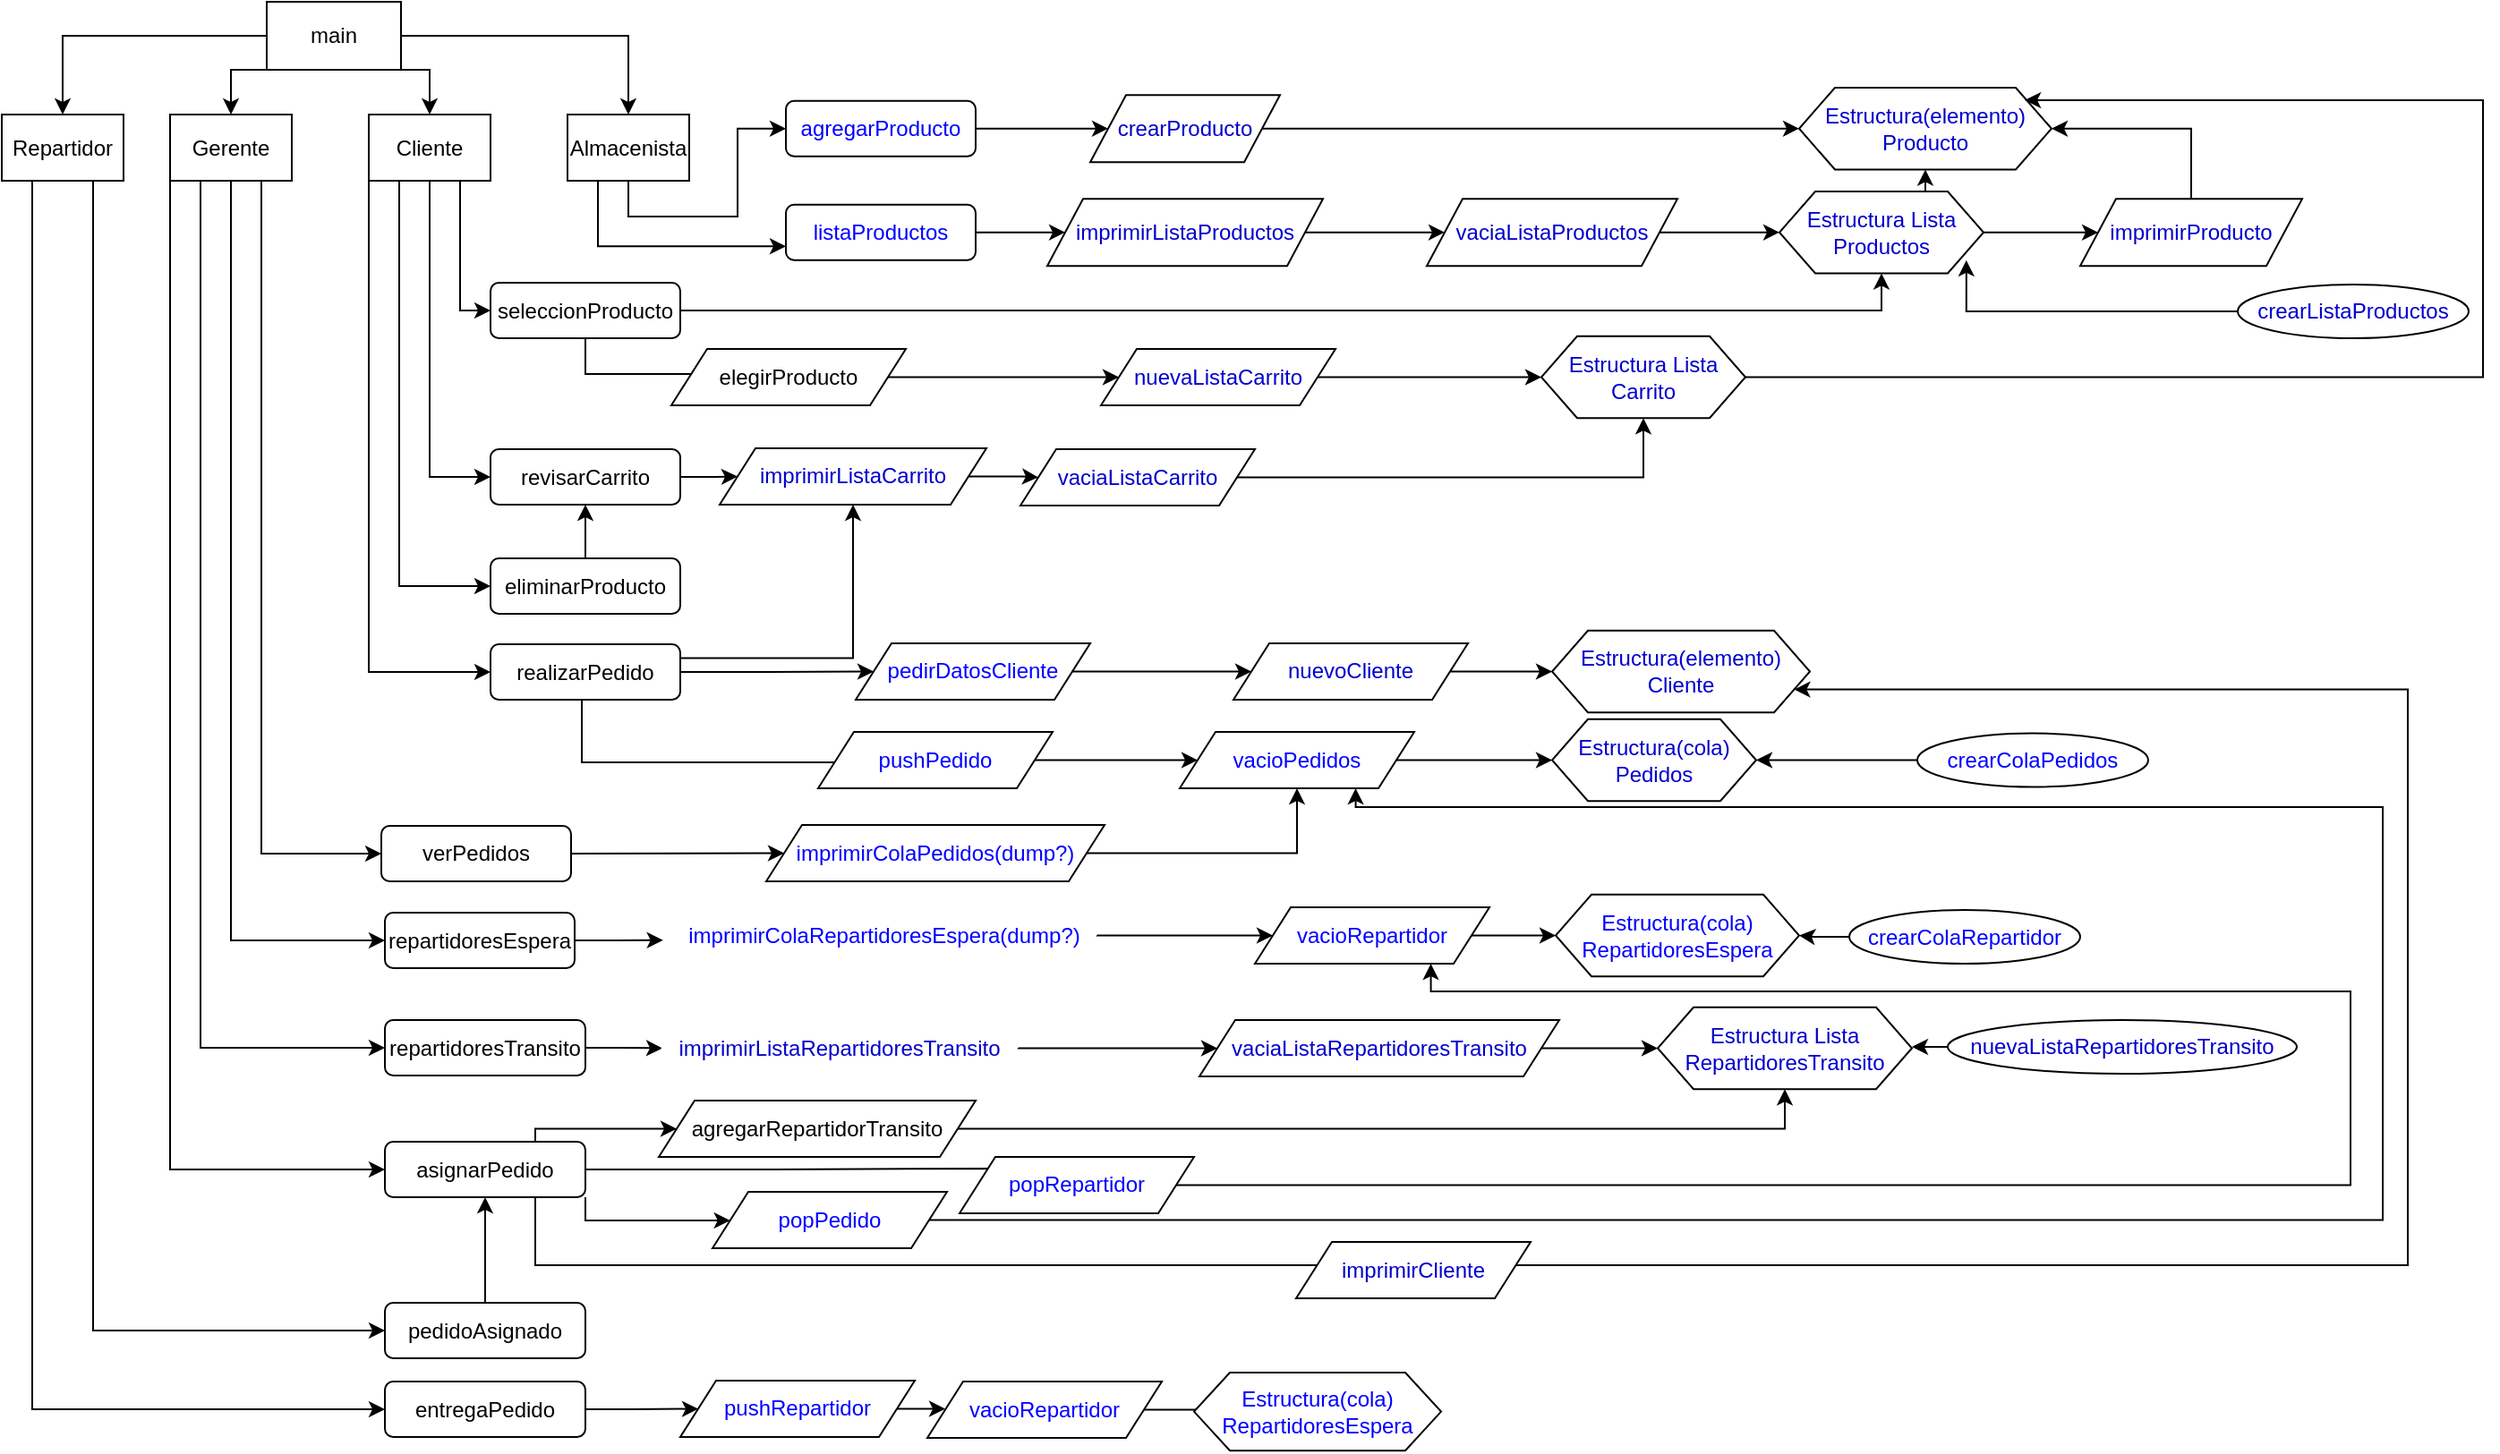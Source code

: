 <mxfile>
    <diagram id="2bmFdXmFBogVM8fUGb1J" name="Page-1">
        <mxGraphModel dx="650" dy="478" grid="0" gridSize="10" guides="1" tooltips="1" connect="1" arrows="1" fold="1" page="1" pageScale="1" pageWidth="827" pageHeight="1169" math="0" shadow="0">
            <root>
                <mxCell id="0"/>
                <mxCell id="1" parent="0"/>
                <mxCell id="X82TEkIW_1v4thmt-Yyp-21" style="edgeStyle=orthogonalEdgeStyle;rounded=0;orthogonalLoop=1;jettySize=auto;html=1;exitX=0;exitY=1;exitDx=0;exitDy=0;entryX=0.5;entryY=0;entryDx=0;entryDy=0;" parent="1" source="X82TEkIW_1v4thmt-Yyp-1" target="X82TEkIW_1v4thmt-Yyp-6" edge="1">
                    <mxGeometry relative="1" as="geometry"/>
                </mxCell>
                <mxCell id="X82TEkIW_1v4thmt-Yyp-23" style="edgeStyle=orthogonalEdgeStyle;rounded=0;orthogonalLoop=1;jettySize=auto;html=1;exitX=1;exitY=0.5;exitDx=0;exitDy=0;entryX=0.5;entryY=0;entryDx=0;entryDy=0;" parent="1" source="X82TEkIW_1v4thmt-Yyp-1" target="X82TEkIW_1v4thmt-Yyp-4" edge="1">
                    <mxGeometry relative="1" as="geometry"/>
                </mxCell>
                <mxCell id="X82TEkIW_1v4thmt-Yyp-52" style="edgeStyle=orthogonalEdgeStyle;rounded=0;orthogonalLoop=1;jettySize=auto;html=1;exitX=1;exitY=1;exitDx=0;exitDy=0;entryX=0.5;entryY=0;entryDx=0;entryDy=0;" parent="1" source="X82TEkIW_1v4thmt-Yyp-1" target="X82TEkIW_1v4thmt-Yyp-2" edge="1">
                    <mxGeometry relative="1" as="geometry"/>
                </mxCell>
                <mxCell id="X82TEkIW_1v4thmt-Yyp-53" style="edgeStyle=orthogonalEdgeStyle;rounded=0;orthogonalLoop=1;jettySize=auto;html=1;entryX=0.5;entryY=0;entryDx=0;entryDy=0;" parent="1" source="X82TEkIW_1v4thmt-Yyp-1" target="X82TEkIW_1v4thmt-Yyp-5" edge="1">
                    <mxGeometry relative="1" as="geometry"/>
                </mxCell>
                <mxCell id="X82TEkIW_1v4thmt-Yyp-1" value="main" style="rounded=0;whiteSpace=wrap;html=1;" parent="1" vertex="1">
                    <mxGeometry x="339" y="12" width="75" height="38" as="geometry"/>
                </mxCell>
                <mxCell id="X82TEkIW_1v4thmt-Yyp-84" style="edgeStyle=orthogonalEdgeStyle;rounded=0;orthogonalLoop=1;jettySize=auto;html=1;exitX=0.5;exitY=1;exitDx=0;exitDy=0;entryX=0;entryY=0.5;entryDx=0;entryDy=0;" parent="1" source="X82TEkIW_1v4thmt-Yyp-2" target="X82TEkIW_1v4thmt-Yyp-83" edge="1">
                    <mxGeometry relative="1" as="geometry"/>
                </mxCell>
                <mxCell id="X82TEkIW_1v4thmt-Yyp-92" style="edgeStyle=orthogonalEdgeStyle;rounded=0;orthogonalLoop=1;jettySize=auto;html=1;exitX=0.25;exitY=1;exitDx=0;exitDy=0;entryX=0;entryY=0.5;entryDx=0;entryDy=0;" parent="1" source="X82TEkIW_1v4thmt-Yyp-2" target="X82TEkIW_1v4thmt-Yyp-91" edge="1">
                    <mxGeometry relative="1" as="geometry"/>
                </mxCell>
                <mxCell id="X82TEkIW_1v4thmt-Yyp-95" style="edgeStyle=orthogonalEdgeStyle;rounded=0;orthogonalLoop=1;jettySize=auto;html=1;exitX=0;exitY=1;exitDx=0;exitDy=0;entryX=0;entryY=0.5;entryDx=0;entryDy=0;" parent="1" source="X82TEkIW_1v4thmt-Yyp-2" target="X82TEkIW_1v4thmt-Yyp-94" edge="1">
                    <mxGeometry relative="1" as="geometry"/>
                </mxCell>
                <mxCell id="X82TEkIW_1v4thmt-Yyp-96" style="edgeStyle=orthogonalEdgeStyle;rounded=0;orthogonalLoop=1;jettySize=auto;html=1;exitX=0.75;exitY=1;exitDx=0;exitDy=0;entryX=0;entryY=0.5;entryDx=0;entryDy=0;" parent="1" source="X82TEkIW_1v4thmt-Yyp-2" target="X82TEkIW_1v4thmt-Yyp-54" edge="1">
                    <mxGeometry relative="1" as="geometry">
                        <Array as="points">
                            <mxPoint x="447" y="184"/>
                        </Array>
                    </mxGeometry>
                </mxCell>
                <mxCell id="X82TEkIW_1v4thmt-Yyp-2" value="Cliente" style="rounded=0;whiteSpace=wrap;html=1;" parent="1" vertex="1">
                    <mxGeometry x="396" y="75" width="68" height="37" as="geometry"/>
                </mxCell>
                <mxCell id="X82TEkIW_1v4thmt-Yyp-28" style="edgeStyle=orthogonalEdgeStyle;rounded=0;orthogonalLoop=1;jettySize=auto;html=1;exitX=0.5;exitY=1;exitDx=0;exitDy=0;entryX=0;entryY=0.5;entryDx=0;entryDy=0;" parent="1" source="X82TEkIW_1v4thmt-Yyp-4" target="X82TEkIW_1v4thmt-Yyp-24" edge="1">
                    <mxGeometry relative="1" as="geometry"/>
                </mxCell>
                <mxCell id="X82TEkIW_1v4thmt-Yyp-30" style="edgeStyle=orthogonalEdgeStyle;rounded=0;orthogonalLoop=1;jettySize=auto;html=1;exitX=0.25;exitY=1;exitDx=0;exitDy=0;entryX=0;entryY=0.75;entryDx=0;entryDy=0;" parent="1" source="X82TEkIW_1v4thmt-Yyp-4" target="X82TEkIW_1v4thmt-Yyp-29" edge="1">
                    <mxGeometry relative="1" as="geometry"/>
                </mxCell>
                <mxCell id="X82TEkIW_1v4thmt-Yyp-4" value="Almacenista" style="rounded=0;whiteSpace=wrap;html=1;" parent="1" vertex="1">
                    <mxGeometry x="507" y="75" width="68" height="37" as="geometry"/>
                </mxCell>
                <mxCell id="X82TEkIW_1v4thmt-Yyp-168" style="edgeStyle=orthogonalEdgeStyle;rounded=0;orthogonalLoop=1;jettySize=auto;html=1;exitX=0.75;exitY=1;exitDx=0;exitDy=0;entryX=0;entryY=0.5;entryDx=0;entryDy=0;" parent="1" source="X82TEkIW_1v4thmt-Yyp-5" target="X82TEkIW_1v4thmt-Yyp-167" edge="1">
                    <mxGeometry relative="1" as="geometry"/>
                </mxCell>
                <mxCell id="X82TEkIW_1v4thmt-Yyp-172" style="edgeStyle=orthogonalEdgeStyle;rounded=0;orthogonalLoop=1;jettySize=auto;html=1;exitX=0.25;exitY=1;exitDx=0;exitDy=0;entryX=0;entryY=0.5;entryDx=0;entryDy=0;" parent="1" source="X82TEkIW_1v4thmt-Yyp-5" target="X82TEkIW_1v4thmt-Yyp-171" edge="1">
                    <mxGeometry relative="1" as="geometry"/>
                </mxCell>
                <mxCell id="X82TEkIW_1v4thmt-Yyp-5" value="Repartidor" style="rounded=0;whiteSpace=wrap;html=1;" parent="1" vertex="1">
                    <mxGeometry x="191" y="75" width="68" height="37" as="geometry"/>
                </mxCell>
                <mxCell id="X82TEkIW_1v4thmt-Yyp-117" style="edgeStyle=orthogonalEdgeStyle;rounded=0;orthogonalLoop=1;jettySize=auto;html=1;exitX=0.75;exitY=1;exitDx=0;exitDy=0;entryX=0;entryY=0.5;entryDx=0;entryDy=0;" parent="1" source="X82TEkIW_1v4thmt-Yyp-6" target="X82TEkIW_1v4thmt-Yyp-116" edge="1">
                    <mxGeometry relative="1" as="geometry"/>
                </mxCell>
                <mxCell id="X82TEkIW_1v4thmt-Yyp-122" style="edgeStyle=orthogonalEdgeStyle;rounded=0;orthogonalLoop=1;jettySize=auto;html=1;exitX=0.5;exitY=1;exitDx=0;exitDy=0;entryX=0;entryY=0.5;entryDx=0;entryDy=0;" parent="1" source="X82TEkIW_1v4thmt-Yyp-6" target="X82TEkIW_1v4thmt-Yyp-121" edge="1">
                    <mxGeometry relative="1" as="geometry"/>
                </mxCell>
                <mxCell id="X82TEkIW_1v4thmt-Yyp-132" style="edgeStyle=orthogonalEdgeStyle;rounded=0;orthogonalLoop=1;jettySize=auto;html=1;exitX=0.25;exitY=1;exitDx=0;exitDy=0;entryX=0;entryY=0.5;entryDx=0;entryDy=0;" parent="1" source="X82TEkIW_1v4thmt-Yyp-6" target="X82TEkIW_1v4thmt-Yyp-131" edge="1">
                    <mxGeometry relative="1" as="geometry"/>
                </mxCell>
                <mxCell id="X82TEkIW_1v4thmt-Yyp-146" style="edgeStyle=orthogonalEdgeStyle;rounded=0;orthogonalLoop=1;jettySize=auto;html=1;exitX=0;exitY=1;exitDx=0;exitDy=0;entryX=0;entryY=0.5;entryDx=0;entryDy=0;" parent="1" source="X82TEkIW_1v4thmt-Yyp-6" target="X82TEkIW_1v4thmt-Yyp-145" edge="1">
                    <mxGeometry relative="1" as="geometry"/>
                </mxCell>
                <mxCell id="X82TEkIW_1v4thmt-Yyp-6" value="Gerente" style="rounded=0;whiteSpace=wrap;html=1;" parent="1" vertex="1">
                    <mxGeometry x="285" y="75" width="68" height="37" as="geometry"/>
                </mxCell>
                <mxCell id="X82TEkIW_1v4thmt-Yyp-24" value="&lt;font color=&quot;#0000ff&quot;&gt;agregarProducto&lt;/font&gt;" style="rounded=1;whiteSpace=wrap;html=1;" parent="1" vertex="1">
                    <mxGeometry x="629" y="67.37" width="106" height="31" as="geometry"/>
                </mxCell>
                <mxCell id="X82TEkIW_1v4thmt-Yyp-39" style="edgeStyle=orthogonalEdgeStyle;rounded=0;orthogonalLoop=1;jettySize=auto;html=1;exitX=1;exitY=0.5;exitDx=0;exitDy=0;entryX=0;entryY=0.5;entryDx=0;entryDy=0;" parent="1" source="X82TEkIW_1v4thmt-Yyp-25" target="X82TEkIW_1v4thmt-Yyp-38" edge="1">
                    <mxGeometry relative="1" as="geometry"/>
                </mxCell>
                <mxCell id="X82TEkIW_1v4thmt-Yyp-25" value="&lt;font color=&quot;#0000cc&quot;&gt;crearProducto&lt;/font&gt;" style="shape=parallelogram;perimeter=parallelogramPerimeter;whiteSpace=wrap;html=1;fixedSize=1;" parent="1" vertex="1">
                    <mxGeometry x="799" y="64.12" width="106" height="37.5" as="geometry"/>
                </mxCell>
                <mxCell id="X82TEkIW_1v4thmt-Yyp-26" value="" style="edgeStyle=orthogonalEdgeStyle;rounded=0;orthogonalLoop=1;jettySize=auto;html=1;" parent="1" source="X82TEkIW_1v4thmt-Yyp-24" target="X82TEkIW_1v4thmt-Yyp-25" edge="1">
                    <mxGeometry relative="1" as="geometry"/>
                </mxCell>
                <mxCell id="X82TEkIW_1v4thmt-Yyp-36" style="edgeStyle=orthogonalEdgeStyle;rounded=0;orthogonalLoop=1;jettySize=auto;html=1;" parent="1" source="X82TEkIW_1v4thmt-Yyp-29" target="X82TEkIW_1v4thmt-Yyp-35" edge="1">
                    <mxGeometry relative="1" as="geometry"/>
                </mxCell>
                <mxCell id="X82TEkIW_1v4thmt-Yyp-29" value="&lt;font color=&quot;#0000ff&quot;&gt;listaProductos&lt;/font&gt;" style="rounded=1;whiteSpace=wrap;html=1;" parent="1" vertex="1">
                    <mxGeometry x="629" y="125.37" width="106" height="31" as="geometry"/>
                </mxCell>
                <mxCell id="X82TEkIW_1v4thmt-Yyp-60" style="edgeStyle=orthogonalEdgeStyle;rounded=0;orthogonalLoop=1;jettySize=auto;html=1;entryX=1;entryY=0.5;entryDx=0;entryDy=0;" parent="1" source="X82TEkIW_1v4thmt-Yyp-34" target="X82TEkIW_1v4thmt-Yyp-38" edge="1">
                    <mxGeometry relative="1" as="geometry">
                        <Array as="points">
                            <mxPoint x="1414" y="83"/>
                        </Array>
                    </mxGeometry>
                </mxCell>
                <mxCell id="X82TEkIW_1v4thmt-Yyp-34" value="&lt;font color=&quot;#0000cc&quot;&gt;imprimirProducto&lt;/font&gt;" style="shape=parallelogram;perimeter=parallelogramPerimeter;whiteSpace=wrap;html=1;fixedSize=1;" parent="1" vertex="1">
                    <mxGeometry x="1352" y="122.12" width="124" height="37.5" as="geometry"/>
                </mxCell>
                <mxCell id="X82TEkIW_1v4thmt-Yyp-58" style="edgeStyle=orthogonalEdgeStyle;rounded=0;orthogonalLoop=1;jettySize=auto;html=1;entryX=0;entryY=0.5;entryDx=0;entryDy=0;" parent="1" source="X82TEkIW_1v4thmt-Yyp-35" target="X82TEkIW_1v4thmt-Yyp-73" edge="1">
                    <mxGeometry relative="1" as="geometry">
                        <mxPoint x="948.4" y="140.87" as="targetPoint"/>
                    </mxGeometry>
                </mxCell>
                <mxCell id="X82TEkIW_1v4thmt-Yyp-35" value="&lt;font color=&quot;#0000cc&quot;&gt;imprimirListaProductos&lt;/font&gt;" style="shape=parallelogram;perimeter=parallelogramPerimeter;whiteSpace=wrap;html=1;fixedSize=1;" parent="1" vertex="1">
                    <mxGeometry x="775" y="122.12" width="154" height="37.5" as="geometry"/>
                </mxCell>
                <mxCell id="X82TEkIW_1v4thmt-Yyp-38" value="&lt;font color=&quot;#0000cc&quot;&gt;Estructura(elemento) Producto&lt;/font&gt;" style="shape=hexagon;perimeter=hexagonPerimeter2;whiteSpace=wrap;html=1;fixedSize=1;" parent="1" vertex="1">
                    <mxGeometry x="1195" y="59.99" width="141" height="45.75" as="geometry"/>
                </mxCell>
                <mxCell id="X82TEkIW_1v4thmt-Yyp-62" style="edgeStyle=orthogonalEdgeStyle;rounded=0;orthogonalLoop=1;jettySize=auto;html=1;exitX=1;exitY=0.5;exitDx=0;exitDy=0;entryX=0.5;entryY=1;entryDx=0;entryDy=0;" parent="1" source="X82TEkIW_1v4thmt-Yyp-54" target="X82TEkIW_1v4thmt-Yyp-57" edge="1">
                    <mxGeometry relative="1" as="geometry"/>
                </mxCell>
                <mxCell id="X82TEkIW_1v4thmt-Yyp-79" style="edgeStyle=orthogonalEdgeStyle;rounded=0;orthogonalLoop=1;jettySize=auto;html=1;entryX=0;entryY=0.25;entryDx=0;entryDy=0;" parent="1" source="X82TEkIW_1v4thmt-Yyp-54" target="X82TEkIW_1v4thmt-Yyp-76" edge="1">
                    <mxGeometry relative="1" as="geometry"/>
                </mxCell>
                <mxCell id="X82TEkIW_1v4thmt-Yyp-54" value="seleccionProducto" style="rounded=1;whiteSpace=wrap;html=1;" parent="1" vertex="1">
                    <mxGeometry x="464" y="169" width="106" height="31" as="geometry"/>
                </mxCell>
                <mxCell id="X82TEkIW_1v4thmt-Yyp-59" style="edgeStyle=orthogonalEdgeStyle;rounded=0;orthogonalLoop=1;jettySize=auto;html=1;entryX=0;entryY=0.5;entryDx=0;entryDy=0;" parent="1" source="X82TEkIW_1v4thmt-Yyp-57" target="X82TEkIW_1v4thmt-Yyp-34" edge="1">
                    <mxGeometry relative="1" as="geometry"/>
                </mxCell>
                <mxCell id="X82TEkIW_1v4thmt-Yyp-75" style="edgeStyle=orthogonalEdgeStyle;rounded=0;orthogonalLoop=1;jettySize=auto;html=1;exitX=0.5;exitY=0;exitDx=0;exitDy=0;entryX=0.5;entryY=1;entryDx=0;entryDy=0;" parent="1" source="X82TEkIW_1v4thmt-Yyp-57" target="X82TEkIW_1v4thmt-Yyp-38" edge="1">
                    <mxGeometry relative="1" as="geometry"/>
                </mxCell>
                <mxCell id="X82TEkIW_1v4thmt-Yyp-57" value="&lt;font color=&quot;#0000cc&quot;&gt;Estructura Lista Productos&lt;/font&gt;" style="shape=hexagon;perimeter=hexagonPerimeter2;whiteSpace=wrap;html=1;fixedSize=1;" parent="1" vertex="1">
                    <mxGeometry x="1184" y="117.99" width="114" height="45.75" as="geometry"/>
                </mxCell>
                <mxCell id="X82TEkIW_1v4thmt-Yyp-184" style="edgeStyle=orthogonalEdgeStyle;rounded=0;orthogonalLoop=1;jettySize=auto;html=1;exitX=1;exitY=0.5;exitDx=0;exitDy=0;entryX=0.894;entryY=0.153;entryDx=0;entryDy=0;entryPerimeter=0;fontColor=#0000CC;" parent="1" source="X82TEkIW_1v4thmt-Yyp-63" target="X82TEkIW_1v4thmt-Yyp-38" edge="1">
                    <mxGeometry relative="1" as="geometry">
                        <Array as="points">
                            <mxPoint x="1577" y="222"/>
                            <mxPoint x="1577" y="67"/>
                        </Array>
                    </mxGeometry>
                </mxCell>
                <mxCell id="X82TEkIW_1v4thmt-Yyp-63" value="&lt;font color=&quot;#0000cc&quot;&gt;Estructura Lista Carrito&lt;/font&gt;" style="shape=hexagon;perimeter=hexagonPerimeter2;whiteSpace=wrap;html=1;fixedSize=1;" parent="1" vertex="1">
                    <mxGeometry x="1051" y="198.89" width="114" height="45.75" as="geometry"/>
                </mxCell>
                <mxCell id="X82TEkIW_1v4thmt-Yyp-67" style="edgeStyle=orthogonalEdgeStyle;rounded=0;orthogonalLoop=1;jettySize=auto;html=1;entryX=0;entryY=0.5;entryDx=0;entryDy=0;" parent="1" source="X82TEkIW_1v4thmt-Yyp-65" target="X82TEkIW_1v4thmt-Yyp-63" edge="1">
                    <mxGeometry relative="1" as="geometry"/>
                </mxCell>
                <mxCell id="X82TEkIW_1v4thmt-Yyp-65" value="&lt;font color=&quot;#0000cc&quot;&gt;nuevaListaCarrito&lt;/font&gt;" style="shape=parallelogram;perimeter=parallelogramPerimeter;whiteSpace=wrap;html=1;fixedSize=1;" parent="1" vertex="1">
                    <mxGeometry x="805" y="206.01" width="131" height="31.5" as="geometry"/>
                </mxCell>
                <mxCell id="X82TEkIW_1v4thmt-Yyp-74" style="edgeStyle=orthogonalEdgeStyle;rounded=0;orthogonalLoop=1;jettySize=auto;html=1;entryX=0;entryY=0.5;entryDx=0;entryDy=0;" parent="1" source="X82TEkIW_1v4thmt-Yyp-73" target="X82TEkIW_1v4thmt-Yyp-57" edge="1">
                    <mxGeometry relative="1" as="geometry"/>
                </mxCell>
                <mxCell id="X82TEkIW_1v4thmt-Yyp-73" value="&lt;font color=&quot;#0000cc&quot;&gt;vaciaListaProductos&lt;/font&gt;" style="shape=parallelogram;perimeter=parallelogramPerimeter;whiteSpace=wrap;html=1;fixedSize=1;" parent="1" vertex="1">
                    <mxGeometry x="987" y="122.11" width="140" height="37.5" as="geometry"/>
                </mxCell>
                <mxCell id="X82TEkIW_1v4thmt-Yyp-87" style="edgeStyle=orthogonalEdgeStyle;rounded=0;orthogonalLoop=1;jettySize=auto;html=1;" parent="1" source="X82TEkIW_1v4thmt-Yyp-76" target="X82TEkIW_1v4thmt-Yyp-65" edge="1">
                    <mxGeometry relative="1" as="geometry"/>
                </mxCell>
                <mxCell id="X82TEkIW_1v4thmt-Yyp-76" value="elegirProducto" style="shape=parallelogram;perimeter=parallelogramPerimeter;whiteSpace=wrap;html=1;fixedSize=1;" parent="1" vertex="1">
                    <mxGeometry x="565" y="206.01" width="131" height="31.5" as="geometry"/>
                </mxCell>
                <mxCell id="X82TEkIW_1v4thmt-Yyp-89" style="edgeStyle=orthogonalEdgeStyle;rounded=0;orthogonalLoop=1;jettySize=auto;html=1;entryX=0.5;entryY=1;entryDx=0;entryDy=0;" parent="1" source="X82TEkIW_1v4thmt-Yyp-80" target="X82TEkIW_1v4thmt-Yyp-63" edge="1">
                    <mxGeometry relative="1" as="geometry"/>
                </mxCell>
                <mxCell id="X82TEkIW_1v4thmt-Yyp-80" value="&lt;font color=&quot;#0000cc&quot;&gt;vaciaListaCarrito&lt;/font&gt;" style="shape=parallelogram;perimeter=parallelogramPerimeter;whiteSpace=wrap;html=1;fixedSize=1;" parent="1" vertex="1">
                    <mxGeometry x="760" y="262" width="131" height="31.5" as="geometry"/>
                </mxCell>
                <mxCell id="X82TEkIW_1v4thmt-Yyp-86" style="edgeStyle=orthogonalEdgeStyle;rounded=0;orthogonalLoop=1;jettySize=auto;html=1;" parent="1" source="X82TEkIW_1v4thmt-Yyp-83" target="X82TEkIW_1v4thmt-Yyp-85" edge="1">
                    <mxGeometry relative="1" as="geometry"/>
                </mxCell>
                <mxCell id="X82TEkIW_1v4thmt-Yyp-83" value="revisarCarrito" style="rounded=1;whiteSpace=wrap;html=1;" parent="1" vertex="1">
                    <mxGeometry x="464" y="262" width="106" height="31" as="geometry"/>
                </mxCell>
                <mxCell id="X82TEkIW_1v4thmt-Yyp-88" style="edgeStyle=orthogonalEdgeStyle;rounded=0;orthogonalLoop=1;jettySize=auto;html=1;entryX=0;entryY=0.5;entryDx=0;entryDy=0;" parent="1" source="X82TEkIW_1v4thmt-Yyp-85" target="X82TEkIW_1v4thmt-Yyp-80" edge="1">
                    <mxGeometry relative="1" as="geometry"/>
                </mxCell>
                <mxCell id="X82TEkIW_1v4thmt-Yyp-85" value="&lt;font color=&quot;#0000cc&quot;&gt;imprimirListaCarrito&lt;/font&gt;" style="shape=parallelogram;perimeter=parallelogramPerimeter;whiteSpace=wrap;html=1;fixedSize=1;" parent="1" vertex="1">
                    <mxGeometry x="592" y="261.5" width="149" height="31.5" as="geometry"/>
                </mxCell>
                <mxCell id="X82TEkIW_1v4thmt-Yyp-93" style="edgeStyle=orthogonalEdgeStyle;rounded=0;orthogonalLoop=1;jettySize=auto;html=1;entryX=0.5;entryY=1;entryDx=0;entryDy=0;" parent="1" source="X82TEkIW_1v4thmt-Yyp-91" target="X82TEkIW_1v4thmt-Yyp-83" edge="1">
                    <mxGeometry relative="1" as="geometry"/>
                </mxCell>
                <mxCell id="X82TEkIW_1v4thmt-Yyp-91" value="eliminarProducto" style="rounded=1;whiteSpace=wrap;html=1;" parent="1" vertex="1">
                    <mxGeometry x="464" y="323" width="106" height="31" as="geometry"/>
                </mxCell>
                <mxCell id="X82TEkIW_1v4thmt-Yyp-97" style="edgeStyle=orthogonalEdgeStyle;rounded=0;orthogonalLoop=1;jettySize=auto;html=1;exitX=1;exitY=0.25;exitDx=0;exitDy=0;entryX=0.5;entryY=1;entryDx=0;entryDy=0;" parent="1" source="X82TEkIW_1v4thmt-Yyp-94" target="X82TEkIW_1v4thmt-Yyp-85" edge="1">
                    <mxGeometry relative="1" as="geometry"/>
                </mxCell>
                <mxCell id="X82TEkIW_1v4thmt-Yyp-100" style="edgeStyle=orthogonalEdgeStyle;rounded=0;orthogonalLoop=1;jettySize=auto;html=1;exitX=1;exitY=0.5;exitDx=0;exitDy=0;entryX=0;entryY=0.5;entryDx=0;entryDy=0;" parent="1" source="X82TEkIW_1v4thmt-Yyp-94" target="X82TEkIW_1v4thmt-Yyp-99" edge="1">
                    <mxGeometry relative="1" as="geometry">
                        <mxPoint x="673.2" y="386.8" as="targetPoint"/>
                    </mxGeometry>
                </mxCell>
                <mxCell id="X82TEkIW_1v4thmt-Yyp-107" style="edgeStyle=orthogonalEdgeStyle;rounded=0;orthogonalLoop=1;jettySize=auto;html=1;entryX=0;entryY=0.5;entryDx=0;entryDy=0;" parent="1" source="X82TEkIW_1v4thmt-Yyp-94" target="X82TEkIW_1v4thmt-Yyp-106" edge="1">
                    <mxGeometry relative="1" as="geometry">
                        <Array as="points">
                            <mxPoint x="515" y="437"/>
                        </Array>
                    </mxGeometry>
                </mxCell>
                <mxCell id="X82TEkIW_1v4thmt-Yyp-94" value="realizarPedido" style="rounded=1;whiteSpace=wrap;html=1;" parent="1" vertex="1">
                    <mxGeometry x="464" y="371" width="106" height="31" as="geometry"/>
                </mxCell>
                <mxCell id="X82TEkIW_1v4thmt-Yyp-98" value="&lt;font color=&quot;#0000cc&quot;&gt;Estructura(elemento) Cliente&lt;/font&gt;" style="shape=hexagon;perimeter=hexagonPerimeter2;whiteSpace=wrap;html=1;fixedSize=1;" parent="1" vertex="1">
                    <mxGeometry x="1057" y="363.37" width="144" height="45.75" as="geometry"/>
                </mxCell>
                <mxCell id="X82TEkIW_1v4thmt-Yyp-103" value="" style="edgeStyle=orthogonalEdgeStyle;rounded=0;orthogonalLoop=1;jettySize=auto;html=1;" parent="1" source="X82TEkIW_1v4thmt-Yyp-99" target="X82TEkIW_1v4thmt-Yyp-102" edge="1">
                    <mxGeometry relative="1" as="geometry"/>
                </mxCell>
                <mxCell id="X82TEkIW_1v4thmt-Yyp-99" value="&lt;font color=&quot;#0000ff&quot;&gt;pedirDatosCliente&lt;/font&gt;" style="shape=parallelogram;perimeter=parallelogramPerimeter;whiteSpace=wrap;html=1;fixedSize=1;" parent="1" vertex="1">
                    <mxGeometry x="668" y="370.5" width="131" height="31.5" as="geometry"/>
                </mxCell>
                <mxCell id="X82TEkIW_1v4thmt-Yyp-104" style="edgeStyle=orthogonalEdgeStyle;rounded=0;orthogonalLoop=1;jettySize=auto;html=1;entryX=0;entryY=0.5;entryDx=0;entryDy=0;" parent="1" source="X82TEkIW_1v4thmt-Yyp-102" target="X82TEkIW_1v4thmt-Yyp-98" edge="1">
                    <mxGeometry relative="1" as="geometry"/>
                </mxCell>
                <mxCell id="X82TEkIW_1v4thmt-Yyp-102" value="&lt;font color=&quot;#0000cc&quot;&gt;nuevoCliente&lt;/font&gt;" style="shape=parallelogram;perimeter=parallelogramPerimeter;whiteSpace=wrap;html=1;fixedSize=1;" parent="1" vertex="1">
                    <mxGeometry x="879" y="370.5" width="131" height="31.5" as="geometry"/>
                </mxCell>
                <mxCell id="X82TEkIW_1v4thmt-Yyp-109" style="edgeStyle=orthogonalEdgeStyle;rounded=0;orthogonalLoop=1;jettySize=auto;html=1;entryX=0;entryY=0.5;entryDx=0;entryDy=0;" parent="1" source="X82TEkIW_1v4thmt-Yyp-106" target="X82TEkIW_1v4thmt-Yyp-108" edge="1">
                    <mxGeometry relative="1" as="geometry"/>
                </mxCell>
                <mxCell id="X82TEkIW_1v4thmt-Yyp-106" value="&lt;font color=&quot;#0000ff&quot;&gt;pushPedido&lt;/font&gt;" style="shape=parallelogram;perimeter=parallelogramPerimeter;whiteSpace=wrap;html=1;fixedSize=1;" parent="1" vertex="1">
                    <mxGeometry x="647" y="420" width="131" height="31.5" as="geometry"/>
                </mxCell>
                <mxCell id="X82TEkIW_1v4thmt-Yyp-111" style="edgeStyle=orthogonalEdgeStyle;rounded=0;orthogonalLoop=1;jettySize=auto;html=1;exitX=1;exitY=0.5;exitDx=0;exitDy=0;entryX=0;entryY=0.5;entryDx=0;entryDy=0;" parent="1" source="X82TEkIW_1v4thmt-Yyp-108" target="X82TEkIW_1v4thmt-Yyp-110" edge="1">
                    <mxGeometry relative="1" as="geometry"/>
                </mxCell>
                <mxCell id="X82TEkIW_1v4thmt-Yyp-108" value="&lt;font color=&quot;#0000ff&quot;&gt;vacioPedidos&lt;/font&gt;" style="shape=parallelogram;perimeter=parallelogramPerimeter;whiteSpace=wrap;html=1;fixedSize=1;" parent="1" vertex="1">
                    <mxGeometry x="849" y="420" width="131" height="31.5" as="geometry"/>
                </mxCell>
                <mxCell id="X82TEkIW_1v4thmt-Yyp-110" value="&lt;font color=&quot;#0000cc&quot;&gt;Estructura(cola) Pedidos&lt;/font&gt;" style="shape=hexagon;perimeter=hexagonPerimeter2;whiteSpace=wrap;html=1;fixedSize=1;" parent="1" vertex="1">
                    <mxGeometry x="1057" y="412.87" width="114" height="45.75" as="geometry"/>
                </mxCell>
                <mxCell id="X82TEkIW_1v4thmt-Yyp-113" style="edgeStyle=orthogonalEdgeStyle;rounded=0;orthogonalLoop=1;jettySize=auto;html=1;entryX=0.916;entryY=0.84;entryDx=0;entryDy=0;entryPerimeter=0;" parent="1" source="X82TEkIW_1v4thmt-Yyp-112" target="X82TEkIW_1v4thmt-Yyp-57" edge="1">
                    <mxGeometry relative="1" as="geometry"/>
                </mxCell>
                <mxCell id="X82TEkIW_1v4thmt-Yyp-112" value="&lt;font color=&quot;#0000cc&quot;&gt;crearListaProductos&lt;/font&gt;" style="ellipse;whiteSpace=wrap;html=1;" parent="1" vertex="1">
                    <mxGeometry x="1440" y="170" width="129" height="30" as="geometry"/>
                </mxCell>
                <mxCell id="X82TEkIW_1v4thmt-Yyp-115" style="edgeStyle=orthogonalEdgeStyle;rounded=0;orthogonalLoop=1;jettySize=auto;html=1;entryX=1;entryY=0.5;entryDx=0;entryDy=0;" parent="1" source="X82TEkIW_1v4thmt-Yyp-114" target="X82TEkIW_1v4thmt-Yyp-110" edge="1">
                    <mxGeometry relative="1" as="geometry"/>
                </mxCell>
                <mxCell id="X82TEkIW_1v4thmt-Yyp-114" value="&lt;font color=&quot;#0000ff&quot;&gt;crearColaPedidos&lt;/font&gt;" style="ellipse;whiteSpace=wrap;html=1;" parent="1" vertex="1">
                    <mxGeometry x="1261" y="420.74" width="129" height="30" as="geometry"/>
                </mxCell>
                <mxCell id="X82TEkIW_1v4thmt-Yyp-119" style="edgeStyle=orthogonalEdgeStyle;rounded=0;orthogonalLoop=1;jettySize=auto;html=1;exitX=1;exitY=0.5;exitDx=0;exitDy=0;entryX=0;entryY=0.5;entryDx=0;entryDy=0;" parent="1" source="X82TEkIW_1v4thmt-Yyp-116" target="X82TEkIW_1v4thmt-Yyp-118" edge="1">
                    <mxGeometry relative="1" as="geometry">
                        <Array as="points">
                            <mxPoint x="507" y="488"/>
                        </Array>
                    </mxGeometry>
                </mxCell>
                <mxCell id="X82TEkIW_1v4thmt-Yyp-116" value="verPedidos" style="rounded=1;whiteSpace=wrap;html=1;" parent="1" vertex="1">
                    <mxGeometry x="403" y="472.5" width="106" height="31" as="geometry"/>
                </mxCell>
                <mxCell id="X82TEkIW_1v4thmt-Yyp-120" style="edgeStyle=orthogonalEdgeStyle;rounded=0;orthogonalLoop=1;jettySize=auto;html=1;exitX=1;exitY=0.5;exitDx=0;exitDy=0;entryX=0.5;entryY=1;entryDx=0;entryDy=0;" parent="1" source="X82TEkIW_1v4thmt-Yyp-118" target="X82TEkIW_1v4thmt-Yyp-108" edge="1">
                    <mxGeometry relative="1" as="geometry"/>
                </mxCell>
                <mxCell id="X82TEkIW_1v4thmt-Yyp-118" value="&lt;font color=&quot;#0000ff&quot;&gt;imprimirColaPedidos(dump?)&lt;/font&gt;" style="shape=parallelogram;perimeter=parallelogramPerimeter;whiteSpace=wrap;html=1;fixedSize=1;" parent="1" vertex="1">
                    <mxGeometry x="618" y="472" width="189" height="31.5" as="geometry"/>
                </mxCell>
                <mxCell id="X82TEkIW_1v4thmt-Yyp-124" style="edgeStyle=orthogonalEdgeStyle;rounded=0;orthogonalLoop=1;jettySize=auto;html=1;exitX=1;exitY=0.5;exitDx=0;exitDy=0;entryX=0.017;entryY=0.584;entryDx=0;entryDy=0;entryPerimeter=0;" parent="1" source="X82TEkIW_1v4thmt-Yyp-121" target="X82TEkIW_1v4thmt-Yyp-123" edge="1">
                    <mxGeometry relative="1" as="geometry"/>
                </mxCell>
                <mxCell id="X82TEkIW_1v4thmt-Yyp-121" value="repartidoresEspera" style="rounded=1;whiteSpace=wrap;html=1;" parent="1" vertex="1">
                    <mxGeometry x="405" y="521" width="106" height="31" as="geometry"/>
                </mxCell>
                <mxCell id="X82TEkIW_1v4thmt-Yyp-128" style="edgeStyle=orthogonalEdgeStyle;rounded=0;orthogonalLoop=1;jettySize=auto;html=1;entryX=0;entryY=0.5;entryDx=0;entryDy=0;" parent="1" source="X82TEkIW_1v4thmt-Yyp-123" target="X82TEkIW_1v4thmt-Yyp-126" edge="1">
                    <mxGeometry relative="1" as="geometry"/>
                </mxCell>
                <mxCell id="X82TEkIW_1v4thmt-Yyp-123" value="&lt;font color=&quot;#0000ff&quot;&gt;imprimirColaRepartidoresEspera(dump?)&lt;/font&gt;" style="shape=parallelogram;perimeter=parallelogramPerimeter;whiteSpace=wrap;html=1;fixedSize=1;strokeColor=#FFFFFF;" parent="1" vertex="1">
                    <mxGeometry x="556" y="518" width="256" height="31.5" as="geometry"/>
                </mxCell>
                <mxCell id="X82TEkIW_1v4thmt-Yyp-130" style="edgeStyle=orthogonalEdgeStyle;rounded=0;orthogonalLoop=1;jettySize=auto;html=1;entryX=0;entryY=0.5;entryDx=0;entryDy=0;" parent="1" source="X82TEkIW_1v4thmt-Yyp-126" target="X82TEkIW_1v4thmt-Yyp-129" edge="1">
                    <mxGeometry relative="1" as="geometry"/>
                </mxCell>
                <mxCell id="X82TEkIW_1v4thmt-Yyp-126" value="&lt;font color=&quot;#0000ff&quot;&gt;vacioRepartidor&lt;/font&gt;" style="shape=parallelogram;perimeter=parallelogramPerimeter;whiteSpace=wrap;html=1;fixedSize=1;" parent="1" vertex="1">
                    <mxGeometry x="891" y="518" width="131" height="31.5" as="geometry"/>
                </mxCell>
                <mxCell id="X82TEkIW_1v4thmt-Yyp-129" value="&lt;font color=&quot;#0000ff&quot;&gt;Estructura(cola) RepartidoresEspera&lt;/font&gt;" style="shape=hexagon;perimeter=hexagonPerimeter2;whiteSpace=wrap;html=1;fixedSize=1;" parent="1" vertex="1">
                    <mxGeometry x="1059" y="510.88" width="136" height="45.75" as="geometry"/>
                </mxCell>
                <mxCell id="X82TEkIW_1v4thmt-Yyp-135" style="edgeStyle=orthogonalEdgeStyle;rounded=0;orthogonalLoop=1;jettySize=auto;html=1;entryX=0;entryY=0.5;entryDx=0;entryDy=0;" parent="1" source="X82TEkIW_1v4thmt-Yyp-131" target="X82TEkIW_1v4thmt-Yyp-133" edge="1">
                    <mxGeometry relative="1" as="geometry"/>
                </mxCell>
                <mxCell id="X82TEkIW_1v4thmt-Yyp-131" value="repartidoresTransito" style="rounded=1;whiteSpace=wrap;html=1;" parent="1" vertex="1">
                    <mxGeometry x="405" y="581" width="112" height="31" as="geometry"/>
                </mxCell>
                <mxCell id="X82TEkIW_1v4thmt-Yyp-137" style="edgeStyle=orthogonalEdgeStyle;rounded=0;orthogonalLoop=1;jettySize=auto;html=1;entryX=0;entryY=0.5;entryDx=0;entryDy=0;" parent="1" source="X82TEkIW_1v4thmt-Yyp-133" target="X82TEkIW_1v4thmt-Yyp-136" edge="1">
                    <mxGeometry relative="1" as="geometry"/>
                </mxCell>
                <mxCell id="X82TEkIW_1v4thmt-Yyp-133" value="&lt;font color=&quot;#0000cc&quot;&gt;imprimirListaRepartidoresTransito&lt;/font&gt;" style="shape=parallelogram;perimeter=parallelogramPerimeter;whiteSpace=wrap;html=1;fixedSize=1;strokeColor=#FFFFFF;" parent="1" vertex="1">
                    <mxGeometry x="550" y="581" width="218" height="31.5" as="geometry"/>
                </mxCell>
                <mxCell id="X82TEkIW_1v4thmt-Yyp-140" style="edgeStyle=orthogonalEdgeStyle;rounded=0;orthogonalLoop=1;jettySize=auto;html=1;entryX=0;entryY=0.5;entryDx=0;entryDy=0;" parent="1" source="X82TEkIW_1v4thmt-Yyp-136" target="X82TEkIW_1v4thmt-Yyp-139" edge="1">
                    <mxGeometry relative="1" as="geometry"/>
                </mxCell>
                <mxCell id="X82TEkIW_1v4thmt-Yyp-136" value="&lt;font color=&quot;#0000cc&quot;&gt;vaciaListaRepartidoresTransito&lt;/font&gt;" style="shape=parallelogram;perimeter=parallelogramPerimeter;whiteSpace=wrap;html=1;fixedSize=1;" parent="1" vertex="1">
                    <mxGeometry x="860" y="581" width="201" height="31.5" as="geometry"/>
                </mxCell>
                <mxCell id="X82TEkIW_1v4thmt-Yyp-139" value="&lt;font color=&quot;#0000cc&quot;&gt;Estructura Lista RepartidoresTransito&lt;/font&gt;" style="shape=hexagon;perimeter=hexagonPerimeter2;whiteSpace=wrap;html=1;fixedSize=1;" parent="1" vertex="1">
                    <mxGeometry x="1116" y="573.88" width="142" height="45.75" as="geometry"/>
                </mxCell>
                <mxCell id="X82TEkIW_1v4thmt-Yyp-142" style="edgeStyle=orthogonalEdgeStyle;rounded=0;orthogonalLoop=1;jettySize=auto;html=1;entryX=1;entryY=0.5;entryDx=0;entryDy=0;" parent="1" source="X82TEkIW_1v4thmt-Yyp-141" target="X82TEkIW_1v4thmt-Yyp-139" edge="1">
                    <mxGeometry relative="1" as="geometry"/>
                </mxCell>
                <mxCell id="X82TEkIW_1v4thmt-Yyp-141" value="&lt;font color=&quot;#0000cc&quot;&gt;nuevaListaRepartidoresTransito&lt;/font&gt;" style="ellipse;whiteSpace=wrap;html=1;" parent="1" vertex="1">
                    <mxGeometry x="1278" y="581" width="195" height="30" as="geometry"/>
                </mxCell>
                <mxCell id="X82TEkIW_1v4thmt-Yyp-176" style="edgeStyle=orthogonalEdgeStyle;rounded=0;orthogonalLoop=1;jettySize=auto;html=1;entryX=1;entryY=0.5;entryDx=0;entryDy=0;" parent="1" source="X82TEkIW_1v4thmt-Yyp-143" target="X82TEkIW_1v4thmt-Yyp-129" edge="1">
                    <mxGeometry relative="1" as="geometry"/>
                </mxCell>
                <mxCell id="X82TEkIW_1v4thmt-Yyp-143" value="&lt;font color=&quot;#0000ff&quot;&gt;crearColaRepartidor&lt;/font&gt;" style="ellipse;whiteSpace=wrap;html=1;" parent="1" vertex="1">
                    <mxGeometry x="1223" y="519.5" width="129" height="30" as="geometry"/>
                </mxCell>
                <mxCell id="X82TEkIW_1v4thmt-Yyp-157" style="edgeStyle=orthogonalEdgeStyle;rounded=0;orthogonalLoop=1;jettySize=auto;html=1;exitX=0.75;exitY=0;exitDx=0;exitDy=0;entryX=0;entryY=0.5;entryDx=0;entryDy=0;" parent="1" source="X82TEkIW_1v4thmt-Yyp-145" target="X82TEkIW_1v4thmt-Yyp-153" edge="1">
                    <mxGeometry relative="1" as="geometry">
                        <Array as="points">
                            <mxPoint x="489" y="642"/>
                        </Array>
                    </mxGeometry>
                </mxCell>
                <mxCell id="X82TEkIW_1v4thmt-Yyp-161" style="edgeStyle=orthogonalEdgeStyle;rounded=0;orthogonalLoop=1;jettySize=auto;html=1;exitX=1;exitY=0.5;exitDx=0;exitDy=0;entryX=0;entryY=0;entryDx=0;entryDy=0;" parent="1" source="X82TEkIW_1v4thmt-Yyp-145" target="X82TEkIW_1v4thmt-Yyp-149" edge="1">
                    <mxGeometry relative="1" as="geometry">
                        <Array as="points">
                            <mxPoint x="622" y="664"/>
                            <mxPoint x="743" y="664"/>
                        </Array>
                    </mxGeometry>
                </mxCell>
                <mxCell id="X82TEkIW_1v4thmt-Yyp-165" style="edgeStyle=orthogonalEdgeStyle;rounded=0;orthogonalLoop=1;jettySize=auto;html=1;exitX=1;exitY=1;exitDx=0;exitDy=0;" parent="1" source="X82TEkIW_1v4thmt-Yyp-145" target="X82TEkIW_1v4thmt-Yyp-159" edge="1">
                    <mxGeometry relative="1" as="geometry">
                        <Array as="points">
                            <mxPoint x="517" y="693"/>
                        </Array>
                    </mxGeometry>
                </mxCell>
                <mxCell id="X82TEkIW_1v4thmt-Yyp-170" style="edgeStyle=orthogonalEdgeStyle;rounded=0;orthogonalLoop=1;jettySize=auto;html=1;exitX=0.75;exitY=1;exitDx=0;exitDy=0;entryX=1;entryY=0.75;entryDx=0;entryDy=0;" parent="1" source="X82TEkIW_1v4thmt-Yyp-145" target="X82TEkIW_1v4thmt-Yyp-98" edge="1">
                    <mxGeometry relative="1" as="geometry">
                        <Array as="points">
                            <mxPoint x="489" y="718"/>
                            <mxPoint x="1535" y="718"/>
                            <mxPoint x="1535" y="396"/>
                        </Array>
                    </mxGeometry>
                </mxCell>
                <mxCell id="X82TEkIW_1v4thmt-Yyp-145" value="asignarPedido" style="rounded=1;whiteSpace=wrap;html=1;" parent="1" vertex="1">
                    <mxGeometry x="405" y="649" width="112" height="31" as="geometry"/>
                </mxCell>
                <mxCell id="X82TEkIW_1v4thmt-Yyp-151" style="edgeStyle=orthogonalEdgeStyle;rounded=0;orthogonalLoop=1;jettySize=auto;html=1;entryX=0.75;entryY=1;entryDx=0;entryDy=0;" parent="1" source="X82TEkIW_1v4thmt-Yyp-149" target="X82TEkIW_1v4thmt-Yyp-126" edge="1">
                    <mxGeometry relative="1" as="geometry">
                        <Array as="points">
                            <mxPoint x="1503" y="673"/>
                            <mxPoint x="1503" y="565"/>
                            <mxPoint x="989" y="565"/>
                        </Array>
                    </mxGeometry>
                </mxCell>
                <mxCell id="X82TEkIW_1v4thmt-Yyp-149" value="&lt;font color=&quot;#0000ff&quot;&gt;popRepartidor&lt;/font&gt;" style="shape=parallelogram;perimeter=parallelogramPerimeter;whiteSpace=wrap;html=1;fixedSize=1;" parent="1" vertex="1">
                    <mxGeometry x="726" y="657.5" width="131" height="31.5" as="geometry"/>
                </mxCell>
                <mxCell id="X82TEkIW_1v4thmt-Yyp-156" style="edgeStyle=orthogonalEdgeStyle;rounded=0;orthogonalLoop=1;jettySize=auto;html=1;exitX=1;exitY=0.5;exitDx=0;exitDy=0;entryX=0.5;entryY=1;entryDx=0;entryDy=0;" parent="1" source="X82TEkIW_1v4thmt-Yyp-153" target="X82TEkIW_1v4thmt-Yyp-139" edge="1">
                    <mxGeometry relative="1" as="geometry"/>
                </mxCell>
                <mxCell id="X82TEkIW_1v4thmt-Yyp-153" value="agregarRepartidorTransito" style="shape=parallelogram;perimeter=parallelogramPerimeter;whiteSpace=wrap;html=1;fixedSize=1;" parent="1" vertex="1">
                    <mxGeometry x="558" y="626" width="177" height="31.5" as="geometry"/>
                </mxCell>
                <mxCell id="X82TEkIW_1v4thmt-Yyp-166" style="edgeStyle=orthogonalEdgeStyle;rounded=0;orthogonalLoop=1;jettySize=auto;html=1;entryX=0.75;entryY=1;entryDx=0;entryDy=0;" parent="1" source="X82TEkIW_1v4thmt-Yyp-159" target="X82TEkIW_1v4thmt-Yyp-108" edge="1">
                    <mxGeometry relative="1" as="geometry">
                        <Array as="points">
                            <mxPoint x="1521" y="693"/>
                            <mxPoint x="1521" y="462"/>
                            <mxPoint x="947" y="462"/>
                        </Array>
                    </mxGeometry>
                </mxCell>
                <mxCell id="X82TEkIW_1v4thmt-Yyp-159" value="&lt;font color=&quot;#0000ff&quot;&gt;popPedido&lt;/font&gt;" style="shape=parallelogram;perimeter=parallelogramPerimeter;whiteSpace=wrap;html=1;fixedSize=1;" parent="1" vertex="1">
                    <mxGeometry x="588" y="677" width="131" height="31.5" as="geometry"/>
                </mxCell>
                <mxCell id="X82TEkIW_1v4thmt-Yyp-169" style="edgeStyle=orthogonalEdgeStyle;rounded=0;orthogonalLoop=1;jettySize=auto;html=1;entryX=0.5;entryY=1;entryDx=0;entryDy=0;" parent="1" source="X82TEkIW_1v4thmt-Yyp-167" target="X82TEkIW_1v4thmt-Yyp-145" edge="1">
                    <mxGeometry relative="1" as="geometry"/>
                </mxCell>
                <mxCell id="X82TEkIW_1v4thmt-Yyp-167" value="pedidoAsignado" style="rounded=1;whiteSpace=wrap;html=1;" parent="1" vertex="1">
                    <mxGeometry x="405" y="739" width="112" height="31" as="geometry"/>
                </mxCell>
                <mxCell id="X82TEkIW_1v4thmt-Yyp-174" style="edgeStyle=orthogonalEdgeStyle;rounded=0;orthogonalLoop=1;jettySize=auto;html=1;entryX=0;entryY=0.5;entryDx=0;entryDy=0;" parent="1" source="X82TEkIW_1v4thmt-Yyp-171" target="X82TEkIW_1v4thmt-Yyp-173" edge="1">
                    <mxGeometry relative="1" as="geometry"/>
                </mxCell>
                <mxCell id="X82TEkIW_1v4thmt-Yyp-171" value="entregaPedido" style="rounded=1;whiteSpace=wrap;html=1;" parent="1" vertex="1">
                    <mxGeometry x="405" y="783" width="112" height="31" as="geometry"/>
                </mxCell>
                <mxCell id="X82TEkIW_1v4thmt-Yyp-178" style="edgeStyle=orthogonalEdgeStyle;rounded=0;orthogonalLoop=1;jettySize=auto;html=1;exitX=1;exitY=0.5;exitDx=0;exitDy=0;entryX=0;entryY=0.5;entryDx=0;entryDy=0;" parent="1" source="X82TEkIW_1v4thmt-Yyp-173" target="X82TEkIW_1v4thmt-Yyp-177" edge="1">
                    <mxGeometry relative="1" as="geometry"/>
                </mxCell>
                <mxCell id="X82TEkIW_1v4thmt-Yyp-173" value="&lt;font color=&quot;#0000ff&quot;&gt;pushRepartidor&lt;/font&gt;" style="shape=parallelogram;perimeter=parallelogramPerimeter;whiteSpace=wrap;html=1;fixedSize=1;" parent="1" vertex="1">
                    <mxGeometry x="570" y="782.5" width="131" height="31.5" as="geometry"/>
                </mxCell>
                <mxCell id="X82TEkIW_1v4thmt-Yyp-181" style="edgeStyle=orthogonalEdgeStyle;rounded=0;orthogonalLoop=1;jettySize=auto;html=1;entryX=0;entryY=0.5;entryDx=0;entryDy=0;" parent="1" source="X82TEkIW_1v4thmt-Yyp-177" target="X82TEkIW_1v4thmt-Yyp-179" edge="1">
                    <mxGeometry relative="1" as="geometry"/>
                </mxCell>
                <mxCell id="X82TEkIW_1v4thmt-Yyp-177" value="&lt;font color=&quot;#0000ff&quot;&gt;vacioRepartidor&lt;/font&gt;" style="shape=parallelogram;perimeter=parallelogramPerimeter;whiteSpace=wrap;html=1;fixedSize=1;" parent="1" vertex="1">
                    <mxGeometry x="708" y="783" width="131" height="31.5" as="geometry"/>
                </mxCell>
                <mxCell id="X82TEkIW_1v4thmt-Yyp-179" value="&lt;font color=&quot;#0000ff&quot;&gt;Estructura(cola) RepartidoresEspera&lt;/font&gt;" style="shape=hexagon;perimeter=hexagonPerimeter2;whiteSpace=wrap;html=1;fixedSize=1;" parent="1" vertex="1">
                    <mxGeometry x="857" y="778" width="138" height="43.62" as="geometry"/>
                </mxCell>
                <mxCell id="X82TEkIW_1v4thmt-Yyp-185" value="&lt;font color=&quot;#0000cc&quot;&gt;imprimirCliente&lt;/font&gt;" style="shape=parallelogram;perimeter=parallelogramPerimeter;whiteSpace=wrap;html=1;fixedSize=1;" parent="1" vertex="1">
                    <mxGeometry x="914" y="705" width="131" height="31.5" as="geometry"/>
                </mxCell>
            </root>
        </mxGraphModel>
    </diagram>
</mxfile>